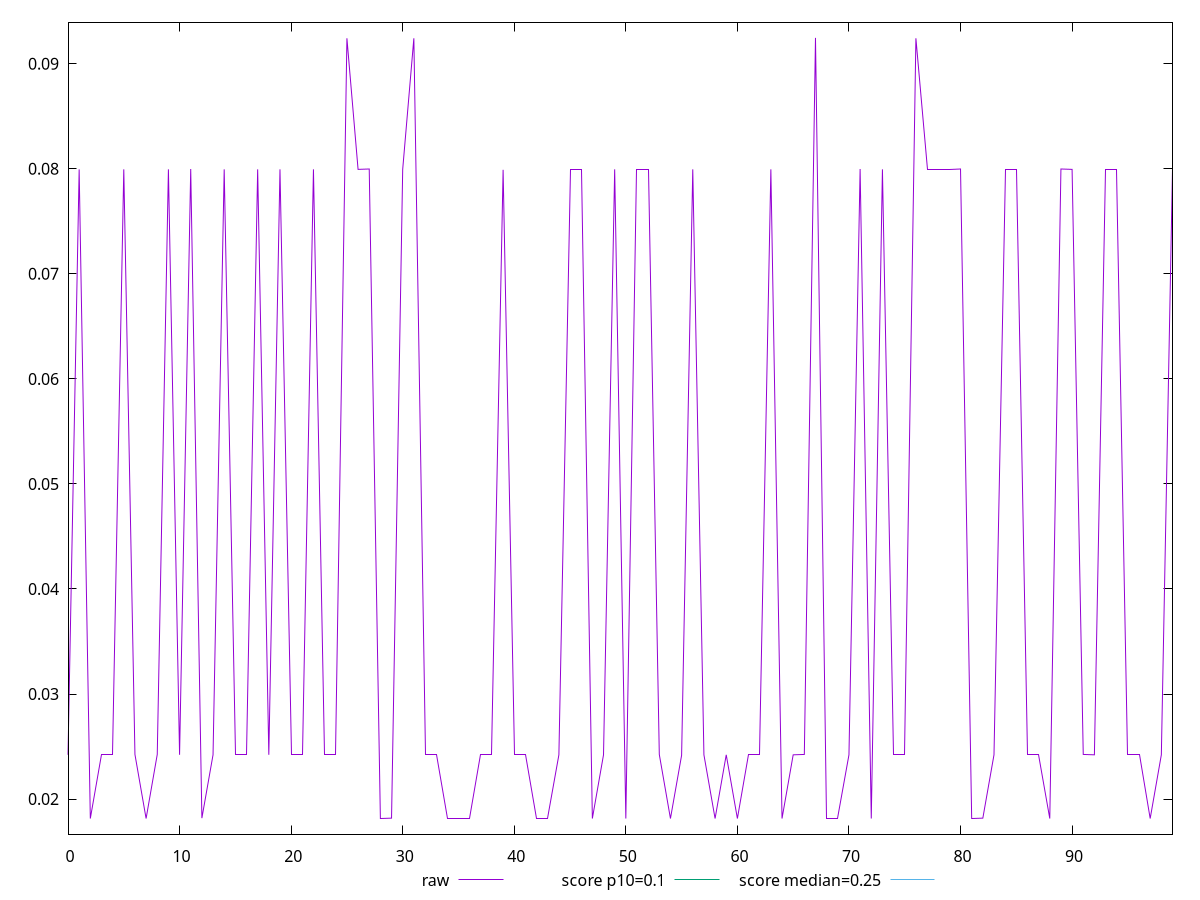 reset

$raw <<EOF
0 0.024215007887946234
1 0.07994552241431342
2 0.01815185546875
3 0.024215007887946234
4 0.024215007887946234
5 0.07994552241431342
6 0.024251628981696235
7 0.01815185546875
8 0.024251628981696235
9 0.07994552241431342
10 0.024215007887946234
11 0.07998214350806344
12 0.0181884765625
13 0.024215007887946234
14 0.07994552241431342
15 0.024215007887946234
16 0.024215007887946234
17 0.07994552241431342
18 0.024215007887946234
19 0.07994552241431342
20 0.024215007887946234
21 0.024215007887946234
22 0.07994552241431342
23 0.024215007887946234
24 0.024215007887946234
25 0.09242338699764675
26 0.07994552241431342
27 0.07998214350806344
28 0.01815185546875
29 0.0181884765625
30 0.07994552241431342
31 0.09242338699764675
32 0.024215007887946234
33 0.024215007887946234
34 0.01815185546875
35 0.01815185546875
36 0.01815185546875
37 0.024215007887946234
38 0.024215007887946234
39 0.07990334860483807
40 0.024215007887946234
41 0.024215007887946234
42 0.01815185546875
43 0.01815185546875
44 0.024215007887946234
45 0.07994552241431342
46 0.07994552241431342
47 0.01815185546875
48 0.024215007887946234
49 0.07994552241431342
50 0.01815185546875
51 0.07994552241431342
52 0.07994552241431342
53 0.024251628981696235
54 0.01815185546875
55 0.024172834078470866
56 0.07994552241431342
57 0.024215007887946234
58 0.01815185546875
59 0.024215007887946234
60 0.01815185546875
61 0.024215007887946234
62 0.024215007887946234
63 0.07994552241431342
64 0.01815185546875
65 0.024215007887946234
66 0.024251628981696235
67 0.09246000809139678
68 0.01815185546875
69 0.01815185546875
70 0.024215007887946234
71 0.07998214350806344
72 0.01815185546875
73 0.07994552241431342
74 0.024215007887946234
75 0.024215007887946234
76 0.09242338699764675
77 0.07994552241431342
78 0.07994552241431342
79 0.07994552241431342
80 0.07998214350806344
81 0.01815185546875
82 0.0181884765625
83 0.024215007887946234
84 0.07994552241431342
85 0.07994552241431342
86 0.024215007887946234
87 0.024215007887946234
88 0.01815185546875
89 0.07998214350806344
90 0.07994552241431342
91 0.024251628981696235
92 0.024215007887946234
93 0.07994552241431342
94 0.07994552241431342
95 0.024251628981696235
96 0.024251628981696235
97 0.01815185546875
98 0.024215007887946234
99 0.07998214350806344
EOF

set key outside below
set xrange [0:99]
set yrange [0.016665692416297062:0.0939461711438497]
set trange [0.016665692416297062:0.0939461711438497]
set terminal svg size 640, 500 enhanced background rgb 'white'
set output "reports/report_00032_2021-02-25T10-28-15.087Z/cumulative-layout-shift/samples/music/raw/values.svg"

plot $raw title "raw" with line, \
     0.1 title "score p10=0.1", \
     0.25 title "score median=0.25"

reset

